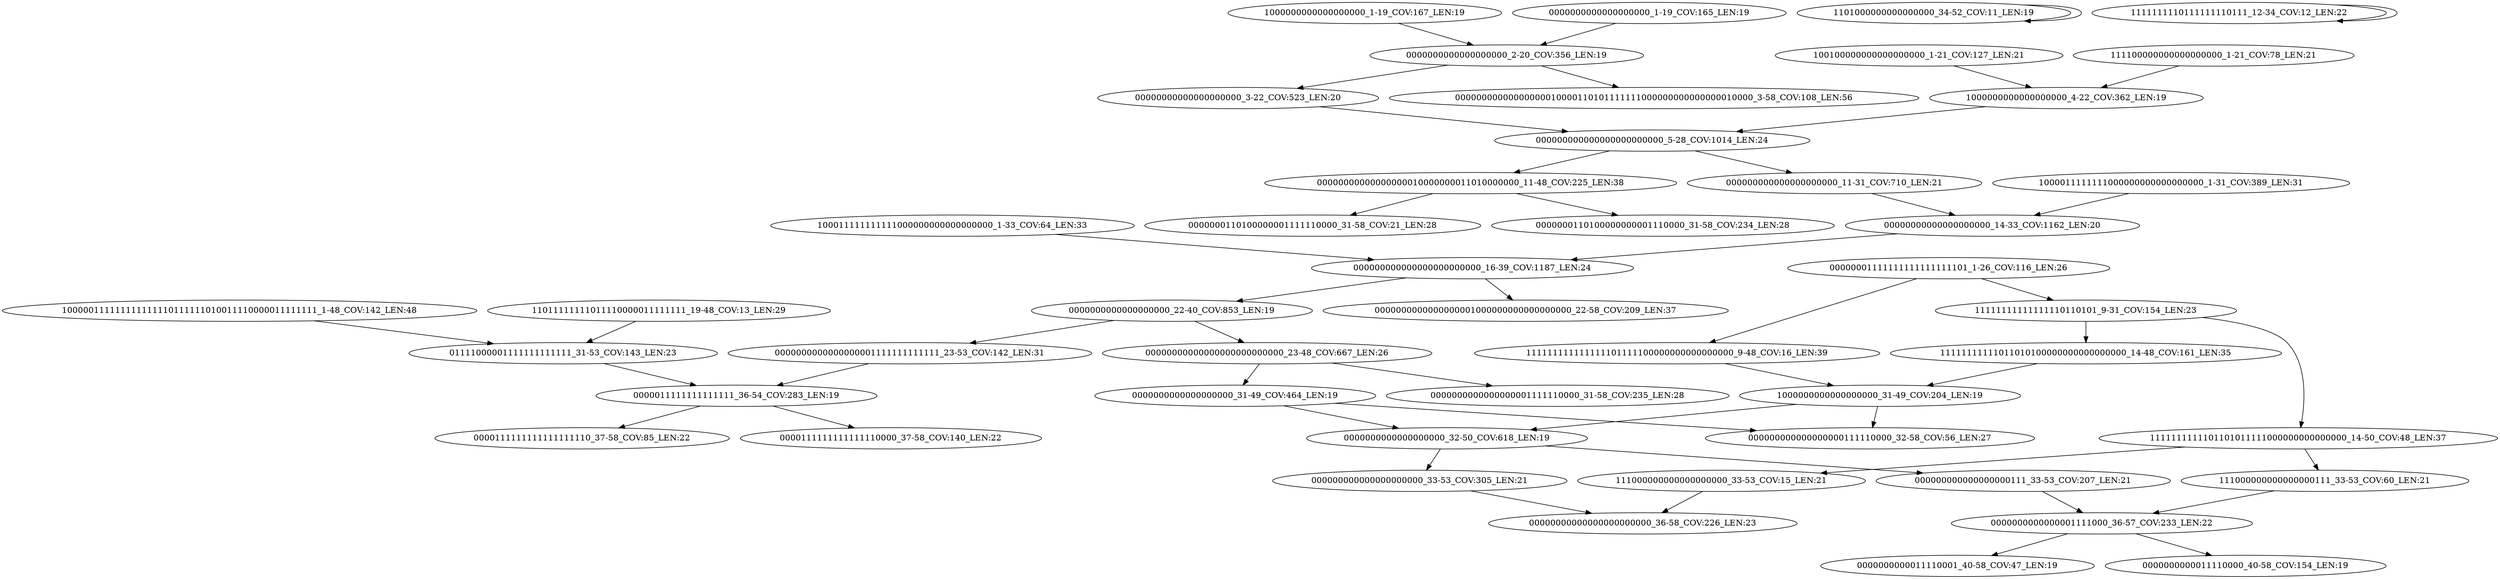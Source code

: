 digraph G {
    "0000011111111111111_36-54_COV:283_LEN:19" -> "0000111111111111110000_37-58_COV:140_LEN:22";
    "0000011111111111111_36-54_COV:283_LEN:19" -> "0000111111111111111110_37-58_COV:85_LEN:22";
    "1000000000000000000_1-19_COV:167_LEN:19" -> "0000000000000000000_2-20_COV:356_LEN:19";
    "111111111111111101111100000000000000000_9-48_COV:16_LEN:39" -> "1000000000000000000_31-49_COV:204_LEN:19";
    "000000000000000000000000_16-39_COV:1187_LEN:24" -> "0000000000000000001000000000000000000_22-58_COV:209_LEN:37";
    "000000000000000000000000_16-39_COV:1187_LEN:24" -> "0000000000000000000_22-40_COV:853_LEN:19";
    "100011111111111000000000000000000_1-33_COV:64_LEN:33" -> "000000000000000000000000_16-39_COV:1187_LEN:24";
    "0000000000000000000_31-49_COV:464_LEN:19" -> "0000000000000000000_32-50_COV:618_LEN:19";
    "0000000000000000000_31-49_COV:464_LEN:19" -> "000000000000000000111110000_32-58_COV:56_LEN:27";
    "1101000000000000000_34-52_COV:11_LEN:19" -> "1101000000000000000_34-52_COV:11_LEN:19";
    "00000000000000000000000000_23-48_COV:667_LEN:26" -> "0000000000000000000_31-49_COV:464_LEN:19";
    "00000000000000000000000000_23-48_COV:667_LEN:26" -> "0000000000000000001111110000_31-58_COV:235_LEN:28";
    "0000000000000001111000_36-57_COV:233_LEN:22" -> "0000000000011110001_40-58_COV:47_LEN:19";
    "0000000000000001111000_36-57_COV:233_LEN:22" -> "0000000000011110000_40-58_COV:154_LEN:19";
    "11011111111011110000011111111_19-48_COV:13_LEN:29" -> "01111000001111111111111_31-53_COV:143_LEN:23";
    "00000000000000000010000000011010000000_11-48_COV:225_LEN:38" -> "0000000110100000000001110000_31-58_COV:234_LEN:28";
    "00000000000000000010000000011010000000_11-48_COV:225_LEN:38" -> "0000000110100000001111110000_31-58_COV:21_LEN:28";
    "1000000000000000000_4-22_COV:362_LEN:19" -> "000000000000000000000000_5-28_COV:1014_LEN:24";
    "111100000000000000000_1-21_COV:78_LEN:21" -> "1000000000000000000_4-22_COV:362_LEN:19";
    "000000000000000000000_11-31_COV:710_LEN:21" -> "00000000000000000000_14-33_COV:1162_LEN:20";
    "00000001111111111111111101_1-26_COV:116_LEN:26" -> "111111111111111101111100000000000000000_9-48_COV:16_LEN:39";
    "00000001111111111111111101_1-26_COV:116_LEN:26" -> "11111111111111110110101_9-31_COV:154_LEN:23";
    "00000000000000000000_14-33_COV:1162_LEN:20" -> "000000000000000000000000_16-39_COV:1187_LEN:24";
    "1111111110111111110111_12-34_COV:12_LEN:22" -> "1111111110111111110111_12-34_COV:12_LEN:22";
    "0000000000000000000_1-19_COV:165_LEN:19" -> "0000000000000000000_2-20_COV:356_LEN:19";
    "01111000001111111111111_31-53_COV:143_LEN:23" -> "0000011111111111111_36-54_COV:283_LEN:19";
    "11111111111011010100000000000000000_14-48_COV:161_LEN:35" -> "1000000000000000000_31-49_COV:204_LEN:19";
    "0000000000000000000_22-40_COV:853_LEN:19" -> "00000000000000000000000000_23-48_COV:667_LEN:26";
    "0000000000000000000_22-40_COV:853_LEN:19" -> "0000000000000000001111111111111_23-53_COV:142_LEN:31";
    "1111111111101101011111000000000000000_14-50_COV:48_LEN:37" -> "111000000000000000111_33-53_COV:60_LEN:21";
    "1111111111101101011111000000000000000_14-50_COV:48_LEN:37" -> "111000000000000000000_33-53_COV:15_LEN:21";
    "0000000000000000001111111111111_23-53_COV:142_LEN:31" -> "0000011111111111111_36-54_COV:283_LEN:19";
    "111000000000000000111_33-53_COV:60_LEN:21" -> "0000000000000001111000_36-57_COV:233_LEN:22";
    "00000000000000000000_3-22_COV:523_LEN:20" -> "000000000000000000000000_5-28_COV:1014_LEN:24";
    "100000111111111111110111111010011110000011111111_1-48_COV:142_LEN:48" -> "01111000001111111111111_31-53_COV:143_LEN:23";
    "11111111111111110110101_9-31_COV:154_LEN:23" -> "11111111111011010100000000000000000_14-48_COV:161_LEN:35";
    "11111111111111110110101_9-31_COV:154_LEN:23" -> "1111111111101101011111000000000000000_14-50_COV:48_LEN:37";
    "1000000000000000000_31-49_COV:204_LEN:19" -> "0000000000000000000_32-50_COV:618_LEN:19";
    "1000000000000000000_31-49_COV:204_LEN:19" -> "000000000000000000111110000_32-58_COV:56_LEN:27";
    "100100000000000000000_1-21_COV:127_LEN:21" -> "1000000000000000000_4-22_COV:362_LEN:19";
    "111000000000000000000_33-53_COV:15_LEN:21" -> "00000000000000000000000_36-58_COV:226_LEN:23";
    "0000000000000000000_32-50_COV:618_LEN:19" -> "000000000000000000000_33-53_COV:305_LEN:21";
    "0000000000000000000_32-50_COV:618_LEN:19" -> "000000000000000000111_33-53_COV:207_LEN:21";
    "000000000000000000000_33-53_COV:305_LEN:21" -> "00000000000000000000000_36-58_COV:226_LEN:23";
    "000000000000000000111_33-53_COV:207_LEN:21" -> "0000000000000001111000_36-57_COV:233_LEN:22";
    "0000000000000000000_2-20_COV:356_LEN:19" -> "00000000000000000010000110101111111000000000000000010000_3-58_COV:108_LEN:56";
    "0000000000000000000_2-20_COV:356_LEN:19" -> "00000000000000000000_3-22_COV:523_LEN:20";
    "1000011111111000000000000000000_1-31_COV:389_LEN:31" -> "00000000000000000000_14-33_COV:1162_LEN:20";
    "000000000000000000000000_5-28_COV:1014_LEN:24" -> "00000000000000000010000000011010000000_11-48_COV:225_LEN:38";
    "000000000000000000000000_5-28_COV:1014_LEN:24" -> "000000000000000000000_11-31_COV:710_LEN:21";
}

